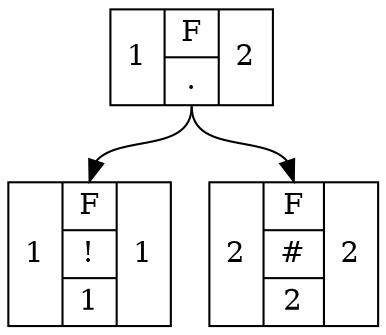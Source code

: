 digraph{
node[shape=record];
Nodo_0[label="1 | {<lH>F|{<lL>.}} | 2"];
Nodo_0:lL -> Nodo_1:lH;
Nodo_0:lL -> Nodo_2:lH;
Nodo_1[label="1 | {<lH>F|{!}|{<lL>1}} | 1"];
Nodo_2[label="2 | {<lH>F|{#}|{<lL>2}} | 2"];
}